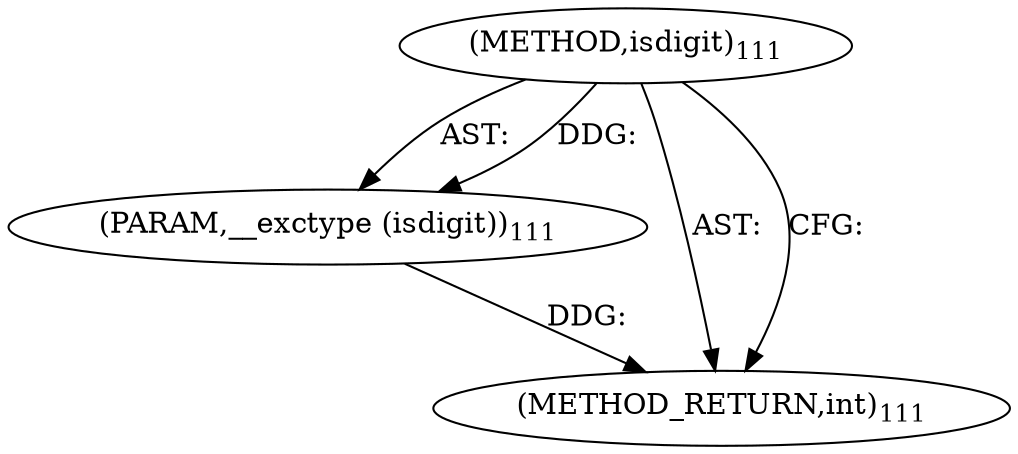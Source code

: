 digraph "isdigit" {  
"2943" [label = <(METHOD,isdigit)<SUB>111</SUB>> ]
"2944" [label = <(PARAM,__exctype (isdigit))<SUB>111</SUB>> ]
"2945" [label = <(METHOD_RETURN,int)<SUB>111</SUB>> ]
  "2943" -> "2944"  [ label = "AST: "] 
  "2943" -> "2945"  [ label = "AST: "] 
  "2943" -> "2945"  [ label = "CFG: "] 
  "2944" -> "2945"  [ label = "DDG: "] 
  "2943" -> "2944"  [ label = "DDG: "] 
}
